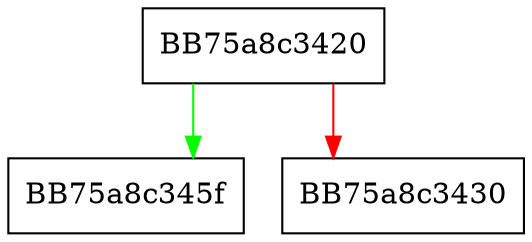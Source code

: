 digraph _Wait {
  node [shape="box"];
  graph [splines=ortho];
  BB75a8c3420 -> BB75a8c345f [color="green"];
  BB75a8c3420 -> BB75a8c3430 [color="red"];
}